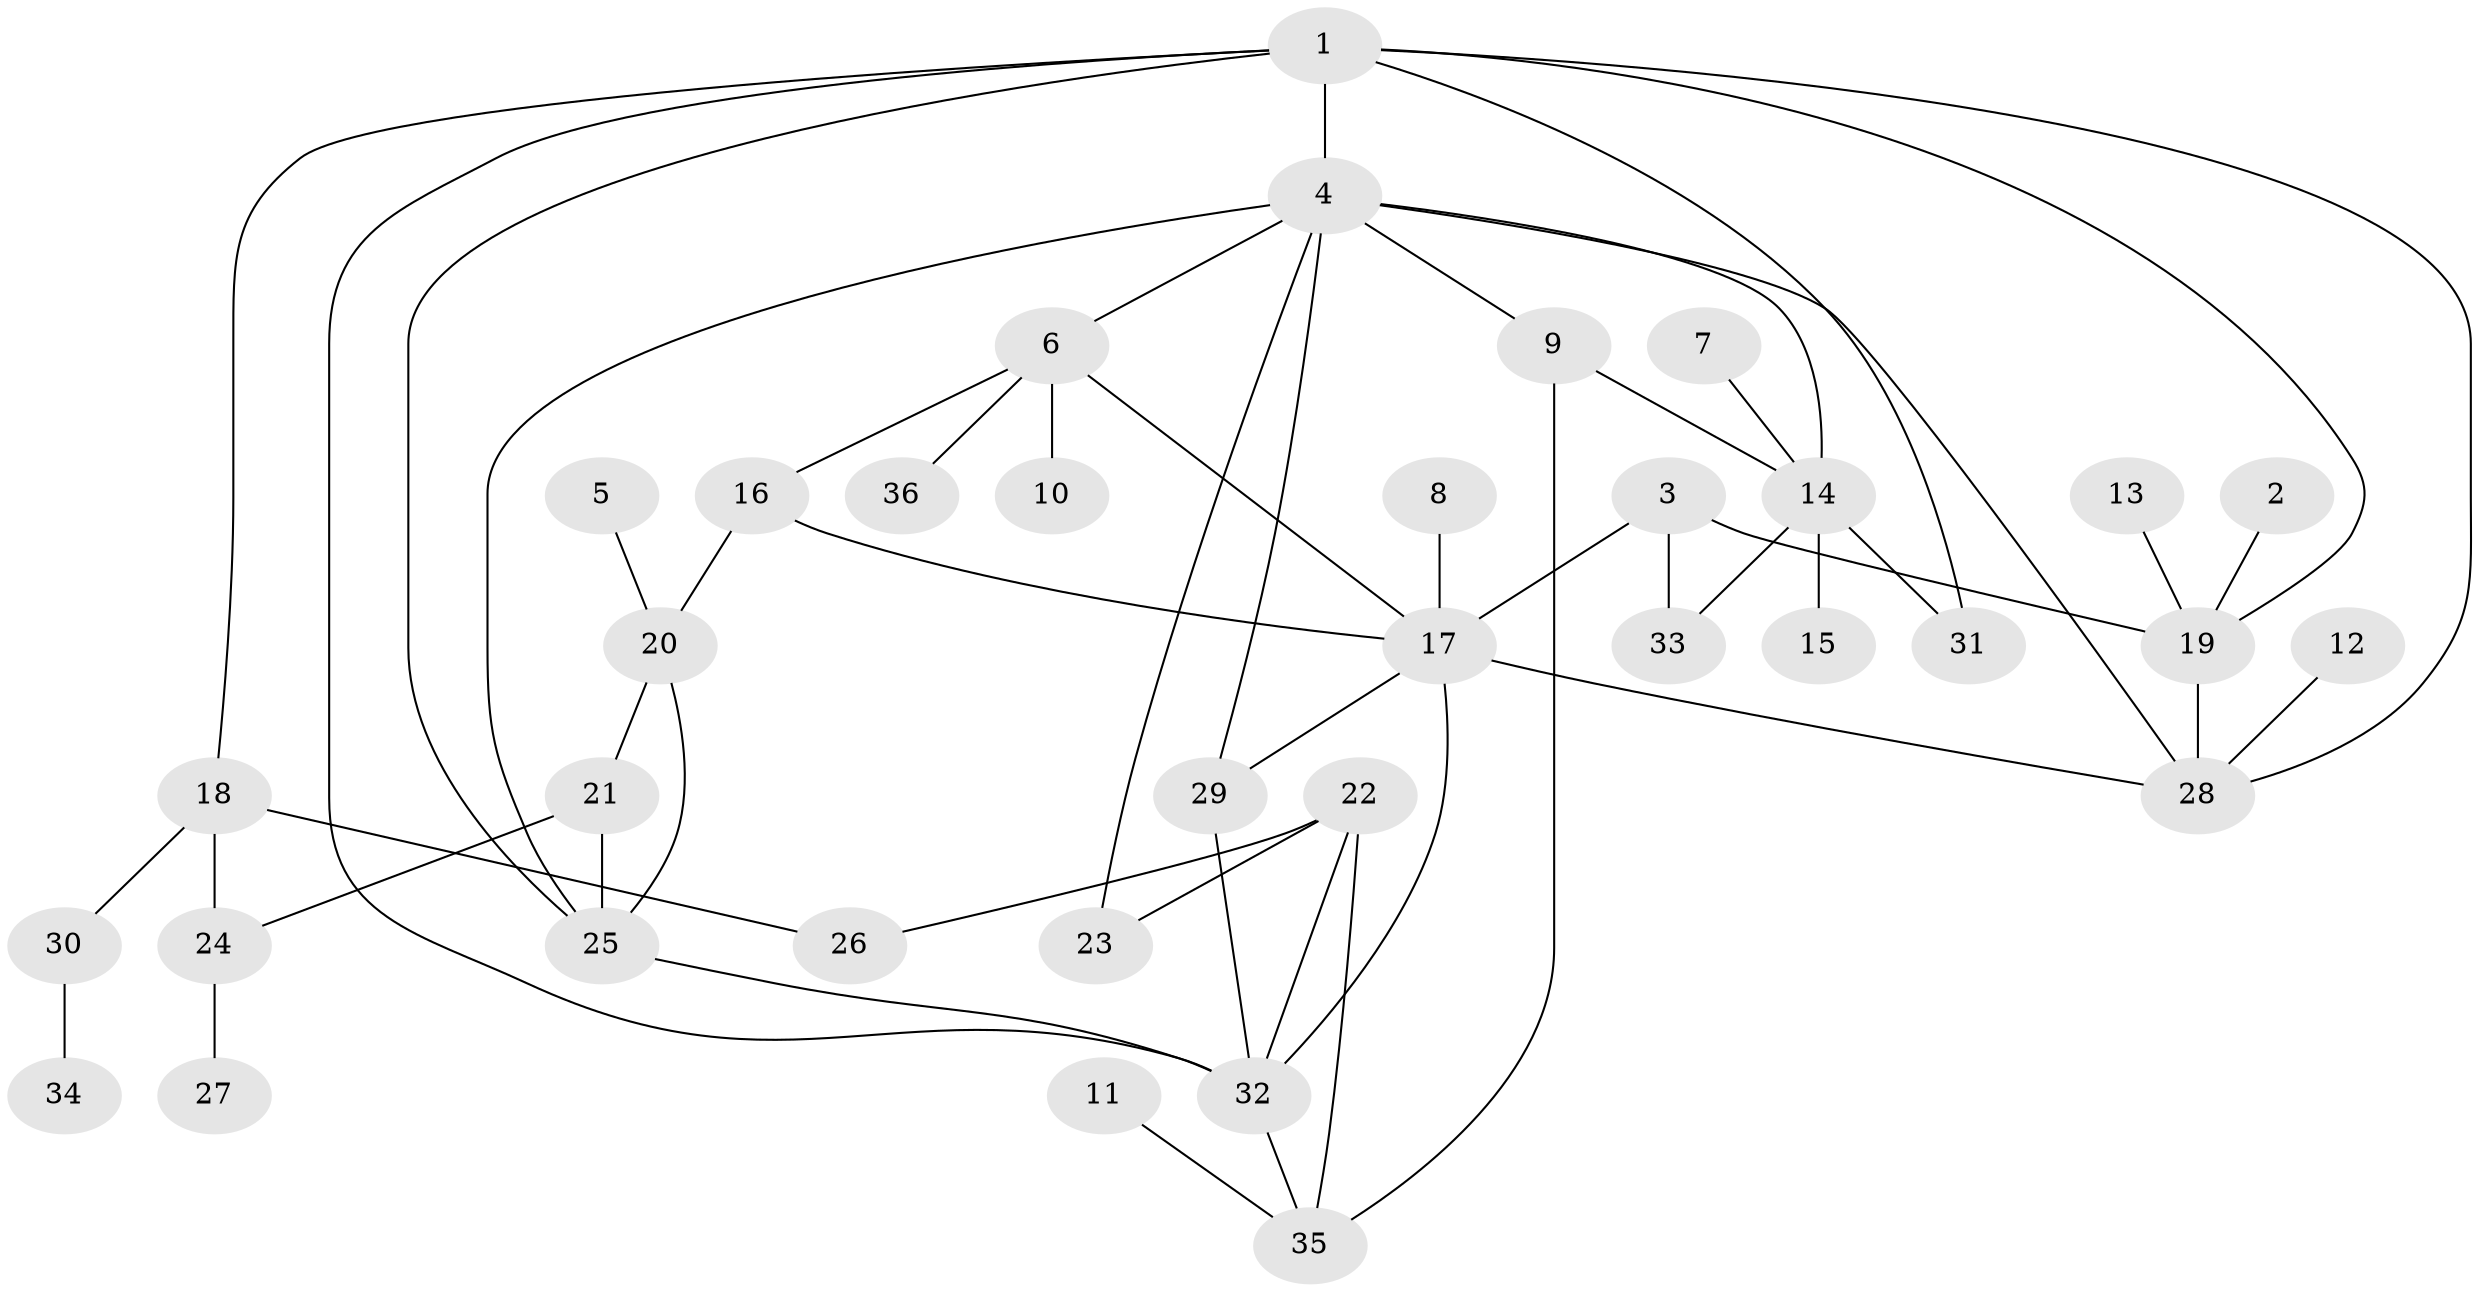 // original degree distribution, {5: 0.056338028169014086, 6: 0.028169014084507043, 4: 0.056338028169014086, 8: 0.014084507042253521, 7: 0.04225352112676056, 9: 0.04225352112676056, 2: 0.19718309859154928, 3: 0.056338028169014086, 1: 0.5070422535211268}
// Generated by graph-tools (version 1.1) at 2025/02/03/09/25 03:02:42]
// undirected, 36 vertices, 55 edges
graph export_dot {
graph [start="1"]
  node [color=gray90,style=filled];
  1;
  2;
  3;
  4;
  5;
  6;
  7;
  8;
  9;
  10;
  11;
  12;
  13;
  14;
  15;
  16;
  17;
  18;
  19;
  20;
  21;
  22;
  23;
  24;
  25;
  26;
  27;
  28;
  29;
  30;
  31;
  32;
  33;
  34;
  35;
  36;
  1 -- 4 [weight=1.0];
  1 -- 18 [weight=1.0];
  1 -- 19 [weight=1.0];
  1 -- 25 [weight=1.0];
  1 -- 28 [weight=1.0];
  1 -- 31 [weight=1.0];
  1 -- 32 [weight=1.0];
  2 -- 19 [weight=1.0];
  3 -- 17 [weight=1.0];
  3 -- 19 [weight=1.0];
  3 -- 33 [weight=1.0];
  4 -- 6 [weight=1.0];
  4 -- 9 [weight=1.0];
  4 -- 14 [weight=1.0];
  4 -- 23 [weight=1.0];
  4 -- 25 [weight=1.0];
  4 -- 28 [weight=1.0];
  4 -- 29 [weight=1.0];
  5 -- 20 [weight=1.0];
  6 -- 10 [weight=1.0];
  6 -- 16 [weight=1.0];
  6 -- 17 [weight=1.0];
  6 -- 36 [weight=1.0];
  7 -- 14 [weight=1.0];
  8 -- 17 [weight=1.0];
  9 -- 14 [weight=1.0];
  9 -- 35 [weight=1.0];
  11 -- 35 [weight=1.0];
  12 -- 28 [weight=1.0];
  13 -- 19 [weight=1.0];
  14 -- 15 [weight=1.0];
  14 -- 31 [weight=1.0];
  14 -- 33 [weight=1.0];
  16 -- 17 [weight=1.0];
  16 -- 20 [weight=1.0];
  17 -- 28 [weight=1.0];
  17 -- 29 [weight=1.0];
  17 -- 32 [weight=1.0];
  18 -- 24 [weight=1.0];
  18 -- 26 [weight=1.0];
  18 -- 30 [weight=1.0];
  19 -- 28 [weight=1.0];
  20 -- 21 [weight=1.0];
  20 -- 25 [weight=1.0];
  21 -- 24 [weight=1.0];
  21 -- 25 [weight=1.0];
  22 -- 23 [weight=1.0];
  22 -- 26 [weight=1.0];
  22 -- 32 [weight=1.0];
  22 -- 35 [weight=1.0];
  24 -- 27 [weight=1.0];
  25 -- 32 [weight=1.0];
  29 -- 32 [weight=1.0];
  30 -- 34 [weight=1.0];
  32 -- 35 [weight=1.0];
}

